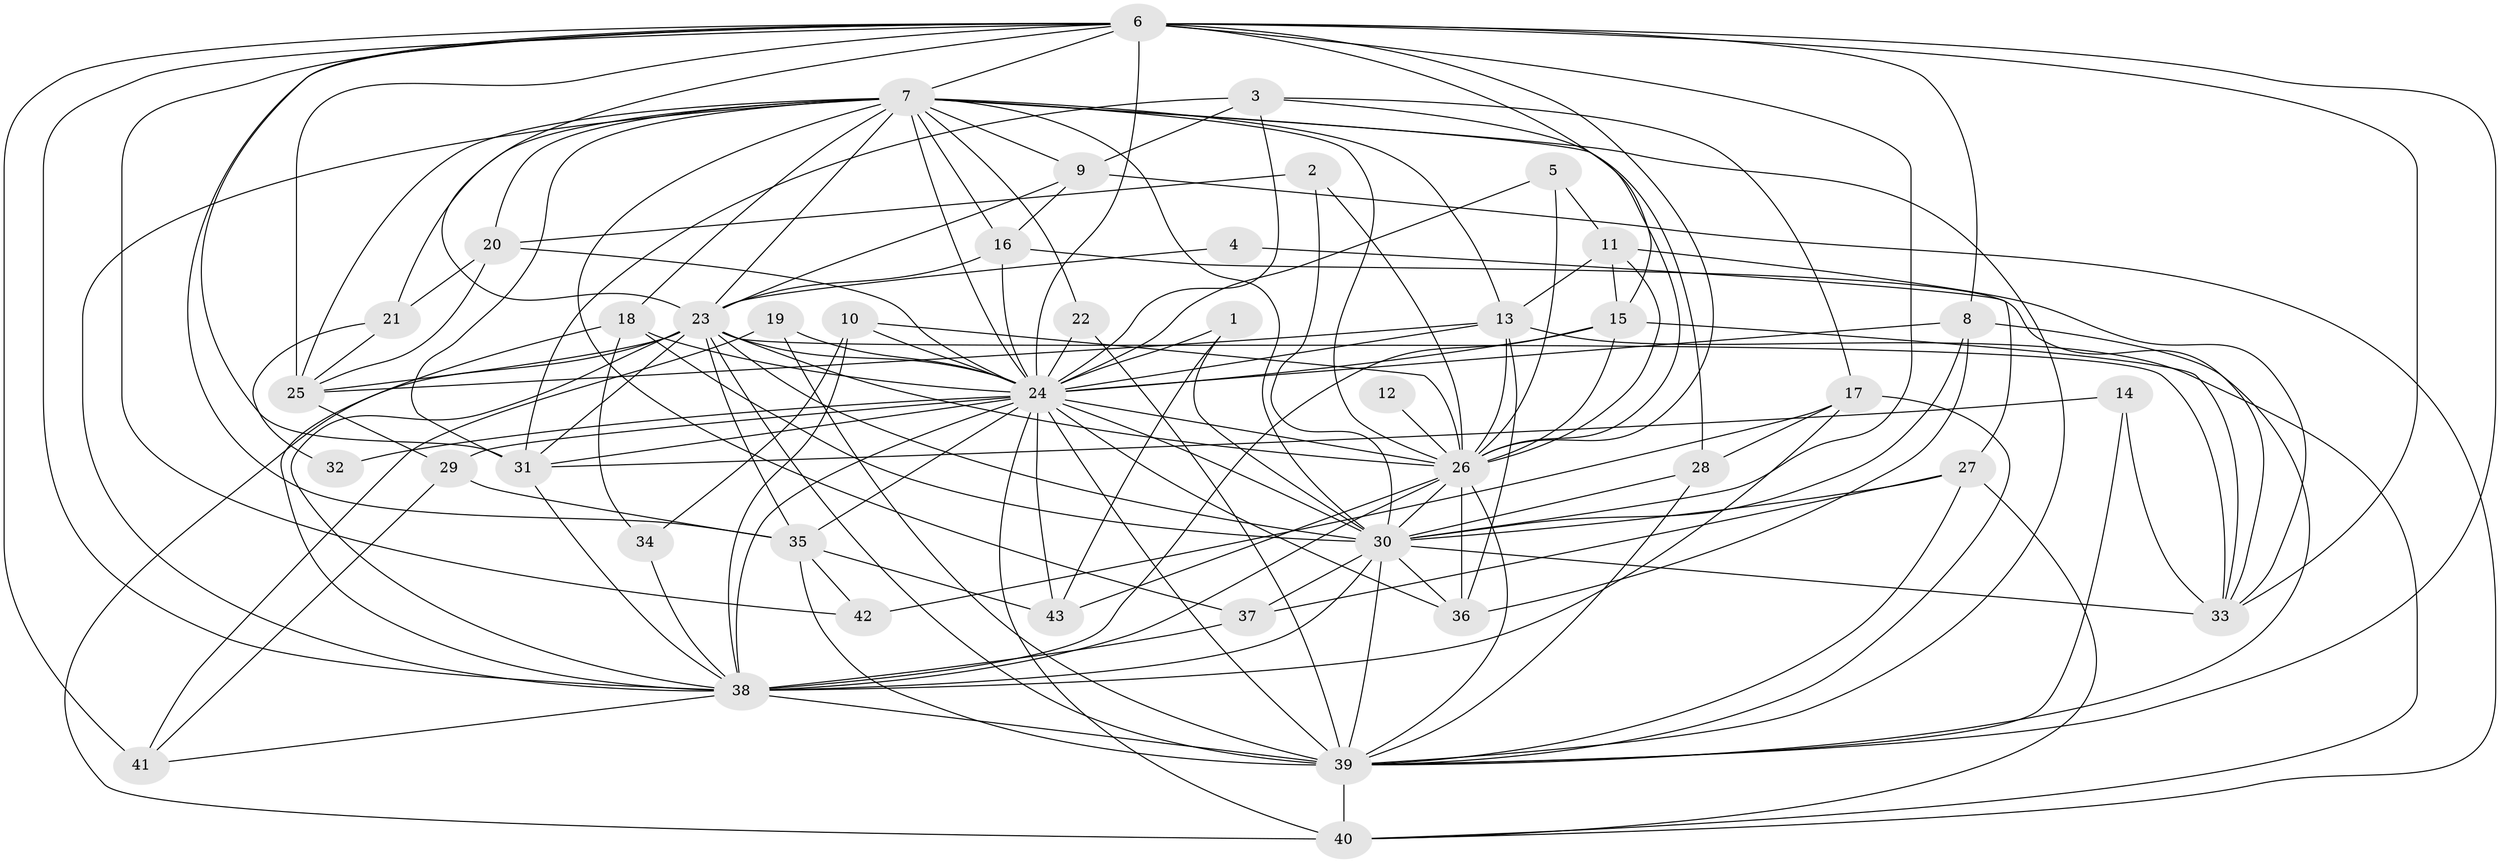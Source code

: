 // original degree distribution, {27: 0.0070921985815602835, 17: 0.014184397163120567, 22: 0.02127659574468085, 28: 0.0070921985815602835, 29: 0.0070921985815602835, 31: 0.0070921985815602835, 21: 0.0070921985815602835, 5: 0.07092198581560284, 7: 0.02127659574468085, 3: 0.19148936170212766, 2: 0.5177304964539007, 4: 0.10638297872340426, 6: 0.014184397163120567, 8: 0.0070921985815602835}
// Generated by graph-tools (version 1.1) at 2025/36/03/04/25 23:36:31]
// undirected, 43 vertices, 146 edges
graph export_dot {
  node [color=gray90,style=filled];
  1;
  2;
  3;
  4;
  5;
  6;
  7;
  8;
  9;
  10;
  11;
  12;
  13;
  14;
  15;
  16;
  17;
  18;
  19;
  20;
  21;
  22;
  23;
  24;
  25;
  26;
  27;
  28;
  29;
  30;
  31;
  32;
  33;
  34;
  35;
  36;
  37;
  38;
  39;
  40;
  41;
  42;
  43;
  1 -- 24 [weight=1.0];
  1 -- 30 [weight=1.0];
  1 -- 43 [weight=1.0];
  2 -- 20 [weight=1.0];
  2 -- 26 [weight=1.0];
  2 -- 30 [weight=1.0];
  3 -- 9 [weight=1.0];
  3 -- 17 [weight=1.0];
  3 -- 24 [weight=1.0];
  3 -- 26 [weight=1.0];
  3 -- 31 [weight=1.0];
  4 -- 23 [weight=1.0];
  4 -- 27 [weight=1.0];
  5 -- 11 [weight=1.0];
  5 -- 24 [weight=1.0];
  5 -- 26 [weight=1.0];
  6 -- 7 [weight=2.0];
  6 -- 8 [weight=1.0];
  6 -- 15 [weight=1.0];
  6 -- 23 [weight=2.0];
  6 -- 24 [weight=2.0];
  6 -- 25 [weight=1.0];
  6 -- 26 [weight=2.0];
  6 -- 30 [weight=3.0];
  6 -- 31 [weight=1.0];
  6 -- 33 [weight=1.0];
  6 -- 35 [weight=1.0];
  6 -- 38 [weight=2.0];
  6 -- 39 [weight=2.0];
  6 -- 41 [weight=1.0];
  6 -- 42 [weight=1.0];
  7 -- 9 [weight=1.0];
  7 -- 13 [weight=1.0];
  7 -- 16 [weight=1.0];
  7 -- 18 [weight=1.0];
  7 -- 20 [weight=1.0];
  7 -- 21 [weight=1.0];
  7 -- 22 [weight=1.0];
  7 -- 23 [weight=2.0];
  7 -- 24 [weight=5.0];
  7 -- 25 [weight=2.0];
  7 -- 26 [weight=2.0];
  7 -- 28 [weight=1.0];
  7 -- 30 [weight=2.0];
  7 -- 31 [weight=1.0];
  7 -- 37 [weight=1.0];
  7 -- 38 [weight=2.0];
  7 -- 39 [weight=1.0];
  8 -- 24 [weight=1.0];
  8 -- 30 [weight=1.0];
  8 -- 36 [weight=1.0];
  8 -- 39 [weight=1.0];
  9 -- 16 [weight=1.0];
  9 -- 23 [weight=1.0];
  9 -- 40 [weight=1.0];
  10 -- 24 [weight=3.0];
  10 -- 26 [weight=1.0];
  10 -- 34 [weight=1.0];
  10 -- 38 [weight=1.0];
  11 -- 13 [weight=1.0];
  11 -- 15 [weight=1.0];
  11 -- 26 [weight=1.0];
  11 -- 33 [weight=1.0];
  12 -- 26 [weight=1.0];
  13 -- 24 [weight=1.0];
  13 -- 25 [weight=1.0];
  13 -- 26 [weight=2.0];
  13 -- 36 [weight=1.0];
  13 -- 40 [weight=1.0];
  14 -- 31 [weight=1.0];
  14 -- 33 [weight=1.0];
  14 -- 39 [weight=1.0];
  15 -- 24 [weight=1.0];
  15 -- 26 [weight=1.0];
  15 -- 33 [weight=1.0];
  15 -- 38 [weight=1.0];
  16 -- 23 [weight=1.0];
  16 -- 24 [weight=1.0];
  16 -- 33 [weight=1.0];
  17 -- 28 [weight=1.0];
  17 -- 38 [weight=1.0];
  17 -- 39 [weight=1.0];
  17 -- 42 [weight=1.0];
  18 -- 24 [weight=3.0];
  18 -- 30 [weight=1.0];
  18 -- 34 [weight=1.0];
  18 -- 38 [weight=1.0];
  19 -- 24 [weight=2.0];
  19 -- 39 [weight=1.0];
  19 -- 41 [weight=1.0];
  20 -- 21 [weight=1.0];
  20 -- 24 [weight=1.0];
  20 -- 25 [weight=1.0];
  21 -- 25 [weight=1.0];
  21 -- 32 [weight=1.0];
  22 -- 24 [weight=1.0];
  22 -- 39 [weight=2.0];
  23 -- 24 [weight=2.0];
  23 -- 25 [weight=1.0];
  23 -- 26 [weight=2.0];
  23 -- 30 [weight=1.0];
  23 -- 31 [weight=1.0];
  23 -- 33 [weight=1.0];
  23 -- 35 [weight=3.0];
  23 -- 38 [weight=3.0];
  23 -- 39 [weight=1.0];
  23 -- 40 [weight=1.0];
  24 -- 26 [weight=4.0];
  24 -- 29 [weight=1.0];
  24 -- 30 [weight=4.0];
  24 -- 31 [weight=1.0];
  24 -- 32 [weight=1.0];
  24 -- 35 [weight=1.0];
  24 -- 36 [weight=1.0];
  24 -- 38 [weight=5.0];
  24 -- 39 [weight=3.0];
  24 -- 40 [weight=2.0];
  24 -- 43 [weight=1.0];
  25 -- 29 [weight=1.0];
  26 -- 30 [weight=3.0];
  26 -- 36 [weight=1.0];
  26 -- 38 [weight=4.0];
  26 -- 39 [weight=1.0];
  26 -- 43 [weight=1.0];
  27 -- 30 [weight=1.0];
  27 -- 37 [weight=1.0];
  27 -- 39 [weight=1.0];
  27 -- 40 [weight=1.0];
  28 -- 30 [weight=1.0];
  28 -- 39 [weight=1.0];
  29 -- 35 [weight=1.0];
  29 -- 41 [weight=1.0];
  30 -- 33 [weight=1.0];
  30 -- 36 [weight=1.0];
  30 -- 37 [weight=1.0];
  30 -- 38 [weight=3.0];
  30 -- 39 [weight=2.0];
  31 -- 38 [weight=1.0];
  34 -- 38 [weight=2.0];
  35 -- 39 [weight=2.0];
  35 -- 42 [weight=1.0];
  35 -- 43 [weight=1.0];
  37 -- 38 [weight=1.0];
  38 -- 39 [weight=4.0];
  38 -- 41 [weight=1.0];
  39 -- 40 [weight=1.0];
}
